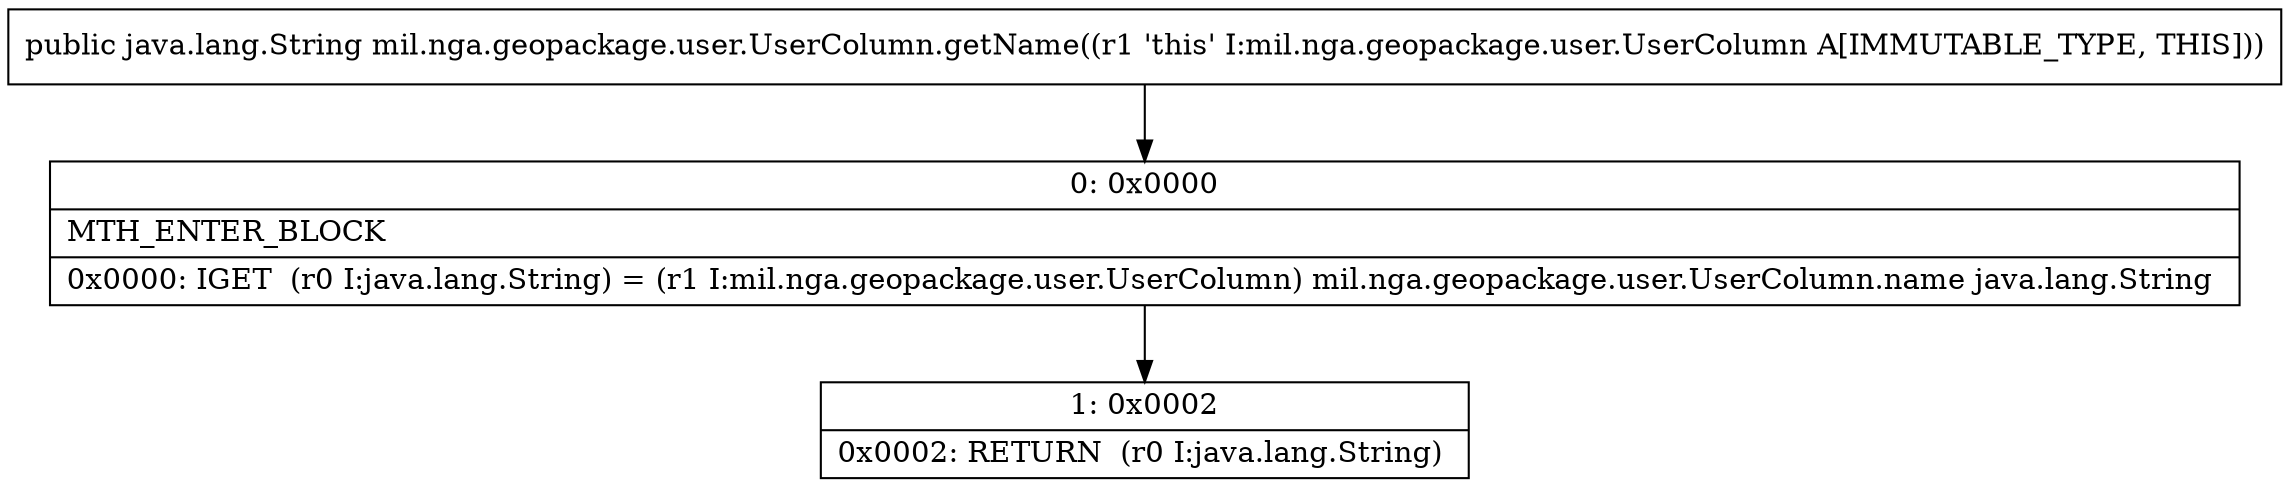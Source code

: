 digraph "CFG formil.nga.geopackage.user.UserColumn.getName()Ljava\/lang\/String;" {
Node_0 [shape=record,label="{0\:\ 0x0000|MTH_ENTER_BLOCK\l|0x0000: IGET  (r0 I:java.lang.String) = (r1 I:mil.nga.geopackage.user.UserColumn) mil.nga.geopackage.user.UserColumn.name java.lang.String \l}"];
Node_1 [shape=record,label="{1\:\ 0x0002|0x0002: RETURN  (r0 I:java.lang.String) \l}"];
MethodNode[shape=record,label="{public java.lang.String mil.nga.geopackage.user.UserColumn.getName((r1 'this' I:mil.nga.geopackage.user.UserColumn A[IMMUTABLE_TYPE, THIS])) }"];
MethodNode -> Node_0;
Node_0 -> Node_1;
}

